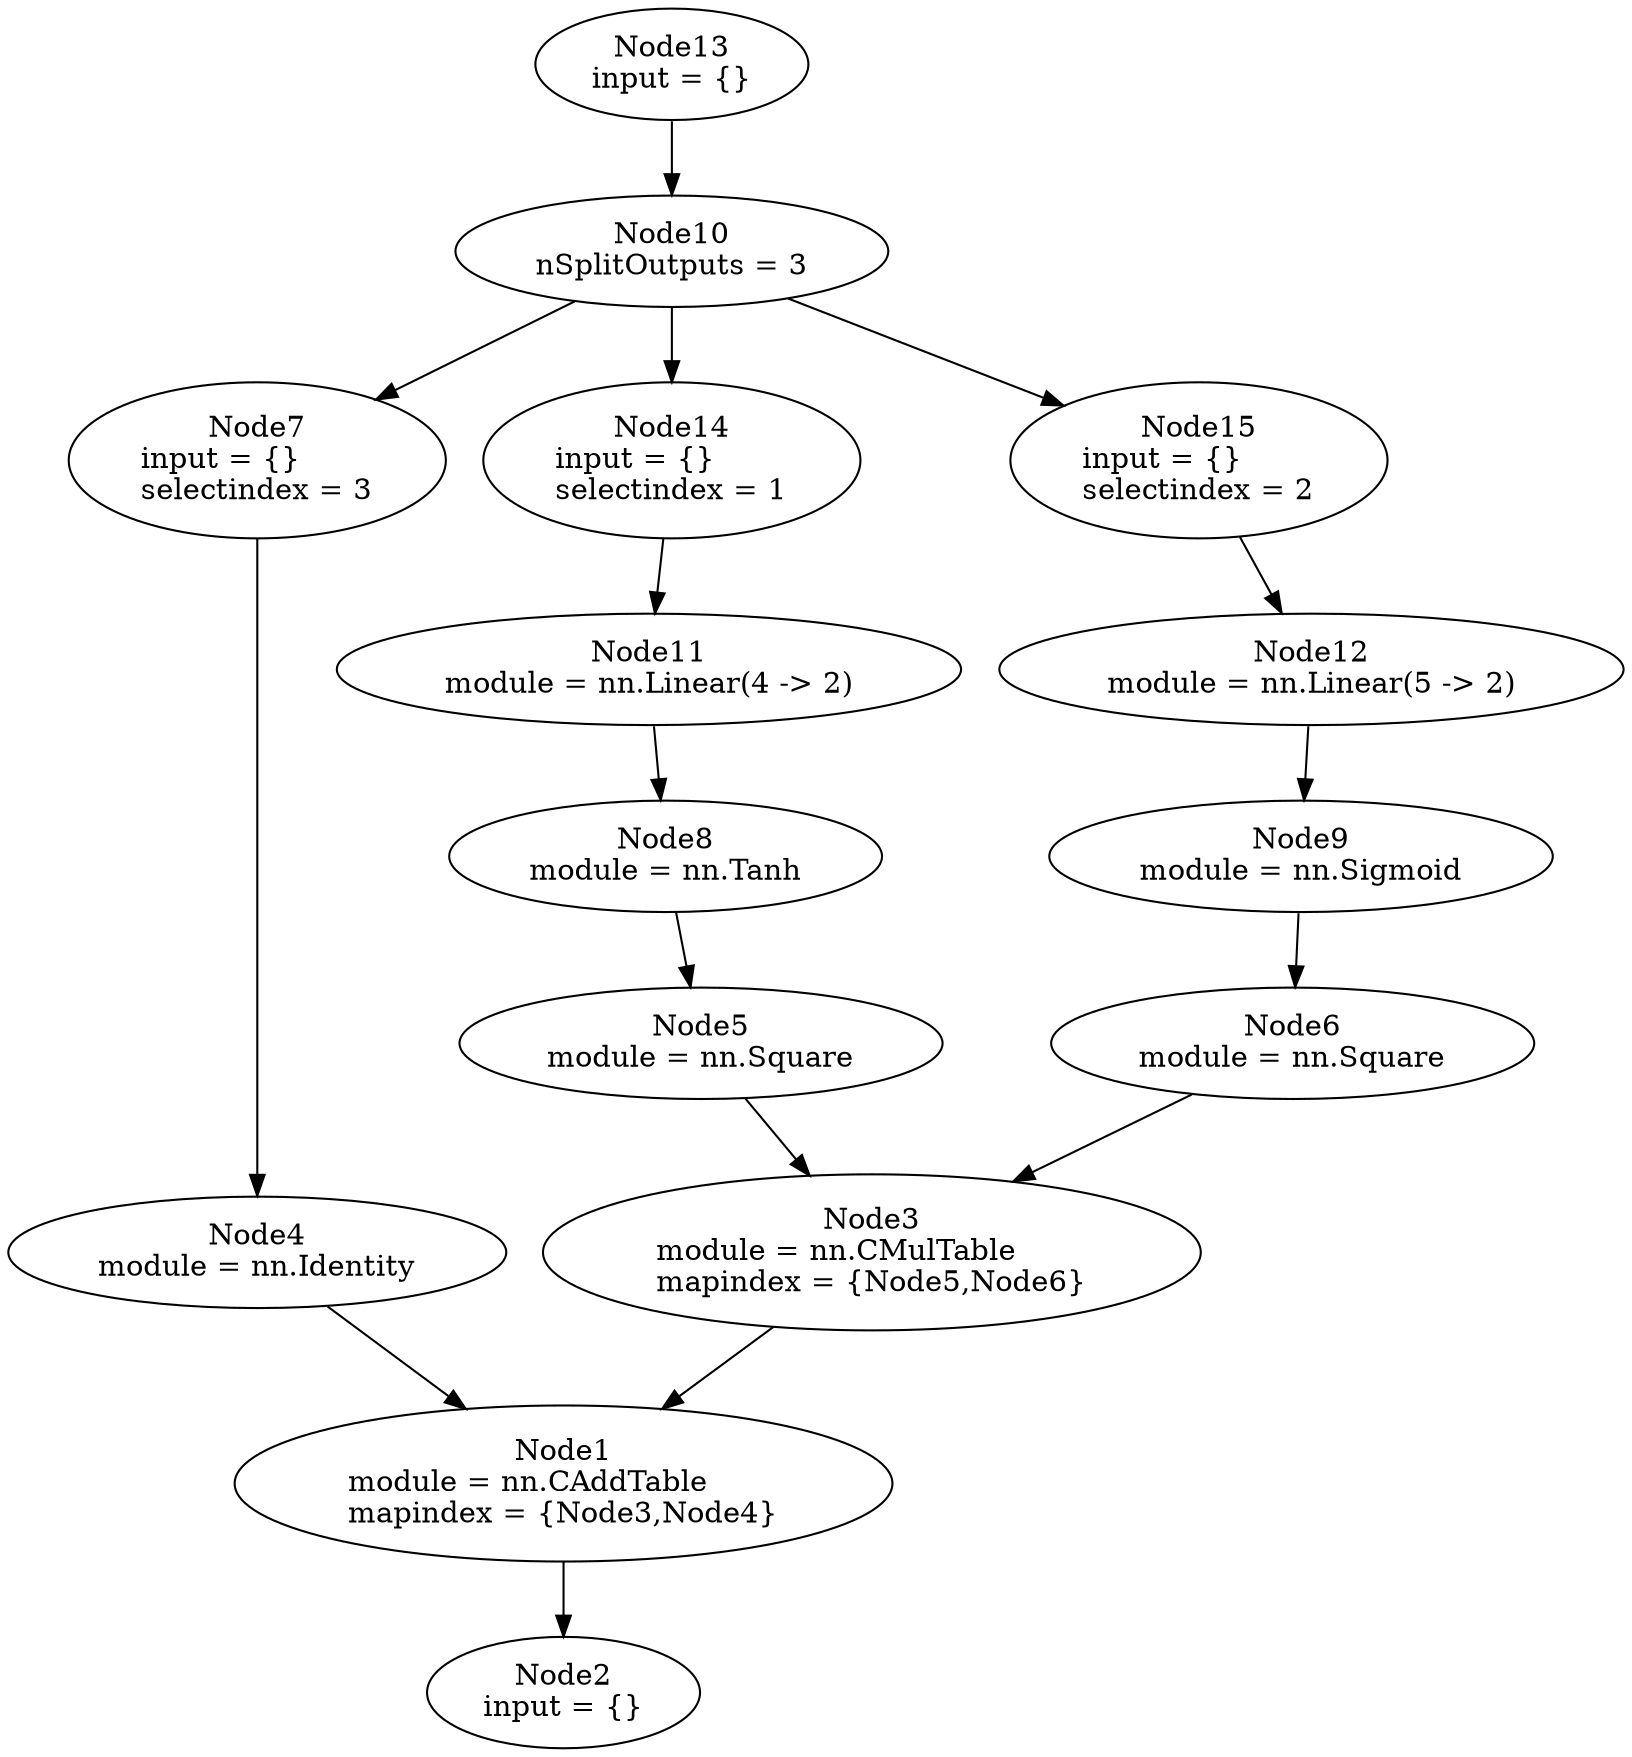 digraph G {
	graph [bb="0,0,626.77,805.6"];
	node [label="\N",
		shape=oval
	];
	n1	 [height=0.98209,
		label="Node1\nmodule = nn.CAddTable\lmapindex = {Node3,Node4}",
		pos="213.71,122.27",
		tooltip="[[string \"h4 = nn.CAddTable()({h3,z1})\"]]:1_",
		width=3.4902];
	n2	 [height=0.70711,
		label="Node2\ninput = {}",
		pos="213.71,25.456",
		tooltip="[[C]]:-1_",
		width=1.4361];
	n1 -> n2	 [pos="e,213.71,50.98 213.71,86.77 213.71,78.431 213.71,69.515 213.71,61.166"];
	n3	 [height=0.98209,
		label="Node3\nmodule = nn.CMulTable\lmapindex = {Node5,Node6}",
		pos="332.71,228.98",
		tooltip="[[string \"h3 = nn.CMulTable()({h1,h2})\"]]:1_",
		width=3.4902];
	n3 -> n1	 [pos="e,251.31,156.35 295.38,195.13 283.86,185 271.05,173.73 259.05,163.17"];
	n4	 [height=0.70711,
		label="Node4\nmodule = nn.Identity",
		pos="94.705,228.98",
		tooltip="[[string \"z1 = nn.Identity()()\"]]:1_",
		width=2.6307];
	n4 -> n1	 [pos="e,176.26,156.22 121.41,204.48 135.31,192.25 152.68,176.97 168.59,162.97"];
	n5	 [height=0.70711,
		label="Node5\nmodule = nn.Square",
		pos="283.71,325.79",
		tooltip="[[string \"h1 = nn.Square()(nn.Tanh()(x1))\"]]:1_",
		width=2.539];
	n5 -> n3	 [pos="e,314.96,264.32 296.32,300.37 300.58,292.14 305.46,282.69 310.24,273.44"];
	n6	 [height=0.70711,
		label="Node6\nmodule = nn.Square",
		pos="488.71,325.79",
		tooltip="[[string \"h2 = nn.Square()(nn.Sigmoid()(y1))\"]]:1_",
		width=2.539];
	n6 -> n3	 [pos="e,384.16,261.25 451.74,302.32 434.15,291.63 412.69,278.59 392.85,266.53"];
	n7	 [height=0.98209,
		label="Node7\ninput = {}\lselectindex = 3",
		pos="94.705,596.42",
		tooltip="[[C]]:-1_-3",
		width=1.9812];
	n7 -> n4	 [pos="e,94.705,254.55 94.705,561.04 94.705,491.41 94.705,334.42 94.705,264.6"];
	n8	 [height=0.70711,
		label="Node8\nmodule = nn.Tanh",
		pos="255.71,412.7",
		tooltip="[[string \"h1 = nn.Square()(nn.Tanh()(x1))\"]]:1_",
		width=2.3212];
	n8 -> n5	 [pos="e,275.62,351.29 263.8,387.14 266.5,378.96 269.56,369.68 272.45,360.91"];
	n9	 [height=0.70711,
		label="Node9\nmodule = nn.Sigmoid",
		pos="502.71,412.7",
		tooltip="[[string \"h2 = nn.Square()(nn.Sigmoid()(y1))\"]]:1_",
		width=2.7075];
	n9 -> n6	 [pos="e,492.75,351.29 498.66,387.14 497.32,379.04 495.81,369.88 494.38,361.19"];
	n10	 [height=0.70711,
		label="Node10\nnSplitOutputs = 3",
		pos="255.71,693.23",
		tooltip="[[C]]:-1_ split at [...heleceru/torch/install/share/lua/5.1/nngraph/gmodule.lua]:72-mnode",
		width=2.2723];
	n10 -> n7	 [pos="e,139.8,623.98 218.77,670.48 197.94,658.22 171.55,642.67 148.46,629.08"];
	n14	 [height=0.98209,
		label="Node14\ninput = {}\lselectindex = 1",
		pos="255.71,596.42",
		tooltip="[[C]]:-1_-1",
		width=1.9812];
	n10 -> n14	 [pos="e,255.71,631.79 255.71,667.32 255.71,659.52 255.71,650.65 255.71,641.91"];
	n15	 [height=0.98209,
		label="Node15\ninput = {}\lselectindex = 2",
		pos="458.71,596.42",
		tooltip="[[C]]:-1_-2",
		width=1.9812];
	n10 -> n15	 [pos="e,407.58,621.3 299.75,671.66 328.62,658.18 366.73,640.38 398.4,625.59"];
	n11	 [height=0.70711,
		label="Node11\nmodule = nn.Linear(4 -> 2)",
		pos="248.71,499.61",
		tooltip="[[string \"x1 = nn.Linear(4, 2)()\"]]:1_",
		width=3.3352];
	n11 -> n8	 [pos="e,253.69,438.21 250.73,474.05 251.39,466.04 252.14,456.99 252.85,448.39"];
	n12	 [height=0.70711,
		label="Node12\nmodule = nn.Linear(5 -> 2)",
		pos="506.71,499.61",
		tooltip="[[string \"y1 = nn.Linear(5,2)()\"]]:1_",
		width=3.3352];
	n12 -> n9	 [pos="e,503.86,438.21 505.55,474.05 505.17,466.04 504.74,456.99 504.34,448.39"];
	n13	 [height=0.70711,
		label="Node13\ninput = {}",
		pos="255.71,780.15",
		tooltip="[[C]]:-1_",
		width=1.4361];
	n13 -> n10	 [pos="e,255.71,718.74 255.71,754.59 255.71,746.58 255.71,737.53 255.71,728.92"];
	n14 -> n11	 [pos="e,250.52,525.14 253.16,560.93 252.54,552.59 251.88,543.67 251.27,535.32"];
	n15 -> n12	 [pos="e,494.31,525.1 475.63,562 480.2,552.97 485.14,543.21 489.71,534.18"];
}
